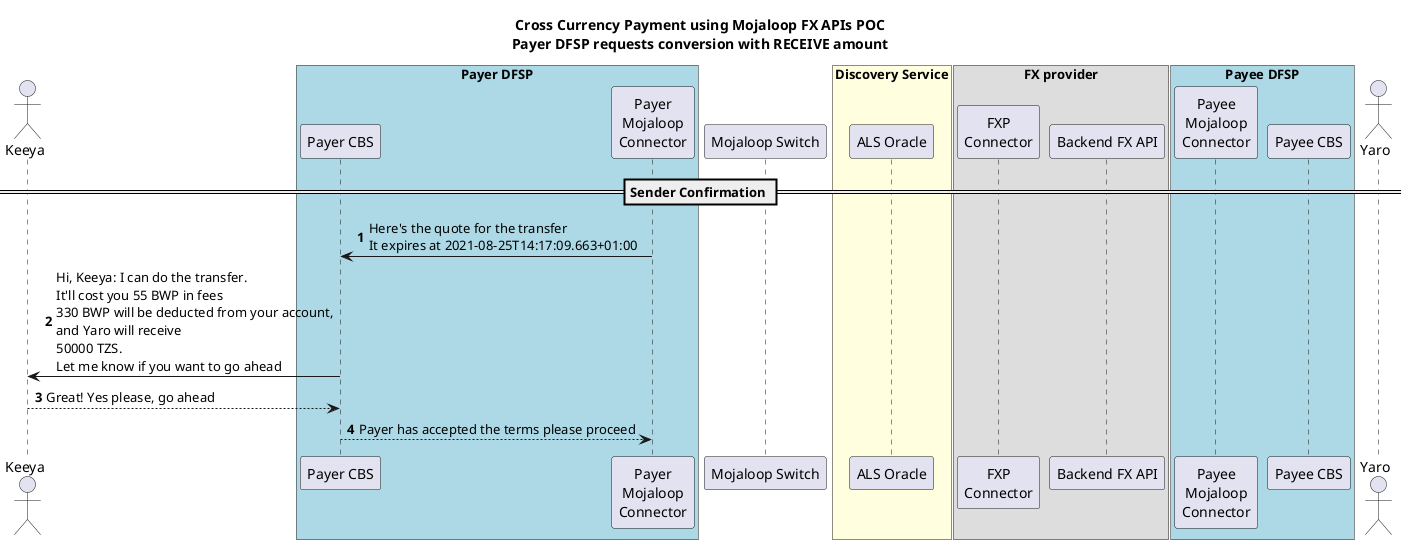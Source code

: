 @startuml

!$simplified = false
!$shortCutSingleFXP = false
!$hideSwitchDetail = false
!$senderName = "Keeya"
!$receiverName = "Yaro"
!$payerCurrency = "BWP"
!$payeeCurrency = "TZS"
!$payerFSPID = "PayerFSP"
!$payeeFSPID = "PayeeFSP"
!$payerMSISDN = "26787654321"
!$payeeMSISDN = "2551234567890"
!$payeeReceiveAmount = "50000"
!$payeeFee = "4000"
!$targetAmount = "54000"
!$fxpChargesSource = "33"
!$fxpChargesTarget = "6000"
!$fxpSourceAmount = "330"
!$fxpTargetAmount = "54000"
!$totalChargesSourceCurrency = "55"


title Cross Currency Payment using Mojaloop FX APIs POC\nPayer DFSP requests conversion with RECEIVE amount
actor "$senderName" as A1
box "Payer DFSP" #LightBlue  
  participant "Payer CBS" as PayerCBS
  participant "Payer\nMojaloop\nConnector" as D1
end box

participant "Mojaloop Switch" as S1

box "Discovery Service" #LightYellow
  participant "ALS Oracle" as ALS
end box

box "FX provider"  
  participant "FXP\nConnector" as FXP
  participant "Backend FX API" as FXPBackend
end box

box "Payee DFSP" #LightBlue   
  participant "Payee\nMojaloop\nConnector" as D2
  participant "Payee CBS" as PayeeCBS
end box

actor "$receiverName" as A2
autonumber

== Sender Confirmation ==

D1->PayerCBS:Here's the quote for the transfer\nIt expires at 2021-08-25T14:17:09.663+01:00
PayerCBS->A1:Hi, $senderName: I can do the transfer.\nIt'll cost you $totalChargesSourceCurrency $payerCurrency in fees\n$fxpSourceAmount $payerCurrency will be deducted from your account,\nand $receiverName will receive\n$payeeReceiveAmount $payeeCurrency.\nLet me know if you want to go ahead
A1-->PayerCBS:Great! Yes please, go ahead

PayerCBS-->D1: Payer has accepted the terms please proceed

@enduml
